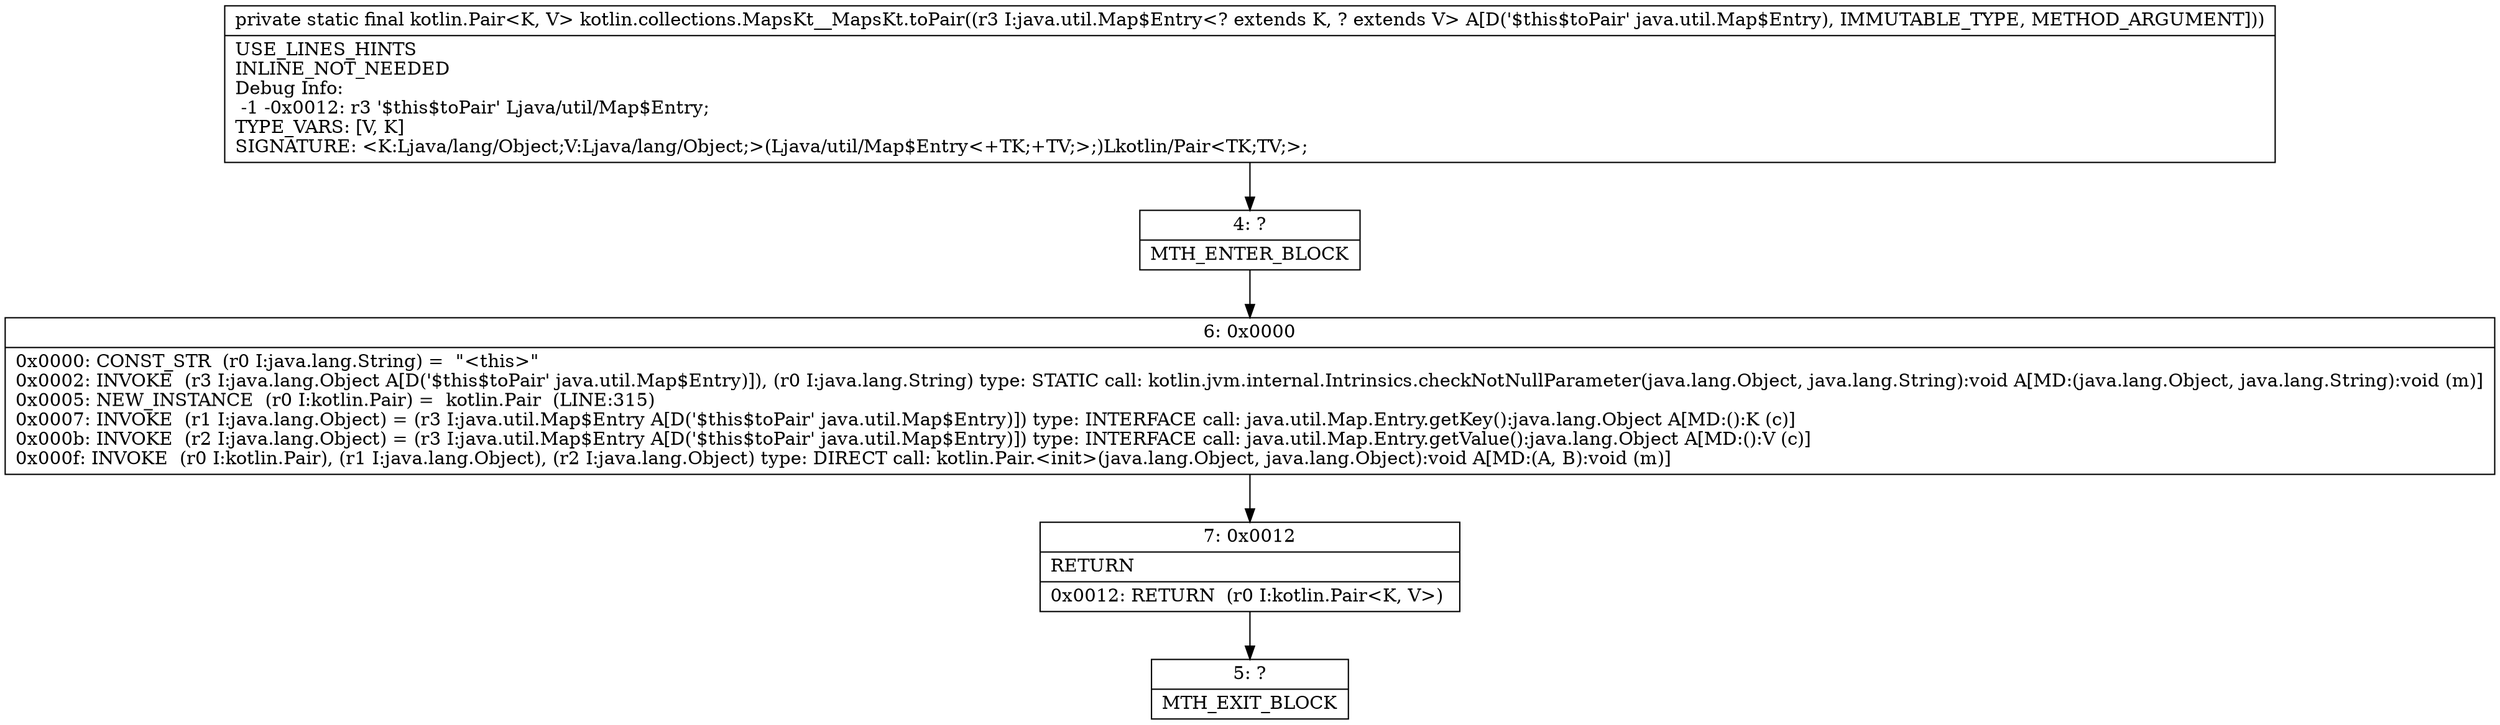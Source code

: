 digraph "CFG forkotlin.collections.MapsKt__MapsKt.toPair(Ljava\/util\/Map$Entry;)Lkotlin\/Pair;" {
Node_4 [shape=record,label="{4\:\ ?|MTH_ENTER_BLOCK\l}"];
Node_6 [shape=record,label="{6\:\ 0x0000|0x0000: CONST_STR  (r0 I:java.lang.String) =  \"\<this\>\" \l0x0002: INVOKE  (r3 I:java.lang.Object A[D('$this$toPair' java.util.Map$Entry)]), (r0 I:java.lang.String) type: STATIC call: kotlin.jvm.internal.Intrinsics.checkNotNullParameter(java.lang.Object, java.lang.String):void A[MD:(java.lang.Object, java.lang.String):void (m)]\l0x0005: NEW_INSTANCE  (r0 I:kotlin.Pair) =  kotlin.Pair  (LINE:315)\l0x0007: INVOKE  (r1 I:java.lang.Object) = (r3 I:java.util.Map$Entry A[D('$this$toPair' java.util.Map$Entry)]) type: INTERFACE call: java.util.Map.Entry.getKey():java.lang.Object A[MD:():K (c)]\l0x000b: INVOKE  (r2 I:java.lang.Object) = (r3 I:java.util.Map$Entry A[D('$this$toPair' java.util.Map$Entry)]) type: INTERFACE call: java.util.Map.Entry.getValue():java.lang.Object A[MD:():V (c)]\l0x000f: INVOKE  (r0 I:kotlin.Pair), (r1 I:java.lang.Object), (r2 I:java.lang.Object) type: DIRECT call: kotlin.Pair.\<init\>(java.lang.Object, java.lang.Object):void A[MD:(A, B):void (m)]\l}"];
Node_7 [shape=record,label="{7\:\ 0x0012|RETURN\l|0x0012: RETURN  (r0 I:kotlin.Pair\<K, V\>) \l}"];
Node_5 [shape=record,label="{5\:\ ?|MTH_EXIT_BLOCK\l}"];
MethodNode[shape=record,label="{private static final kotlin.Pair\<K, V\> kotlin.collections.MapsKt__MapsKt.toPair((r3 I:java.util.Map$Entry\<? extends K, ? extends V\> A[D('$this$toPair' java.util.Map$Entry), IMMUTABLE_TYPE, METHOD_ARGUMENT]))  | USE_LINES_HINTS\lINLINE_NOT_NEEDED\lDebug Info:\l  \-1 \-0x0012: r3 '$this$toPair' Ljava\/util\/Map$Entry;\lTYPE_VARS: [V, K]\lSIGNATURE: \<K:Ljava\/lang\/Object;V:Ljava\/lang\/Object;\>(Ljava\/util\/Map$Entry\<+TK;+TV;\>;)Lkotlin\/Pair\<TK;TV;\>;\l}"];
MethodNode -> Node_4;Node_4 -> Node_6;
Node_6 -> Node_7;
Node_7 -> Node_5;
}

